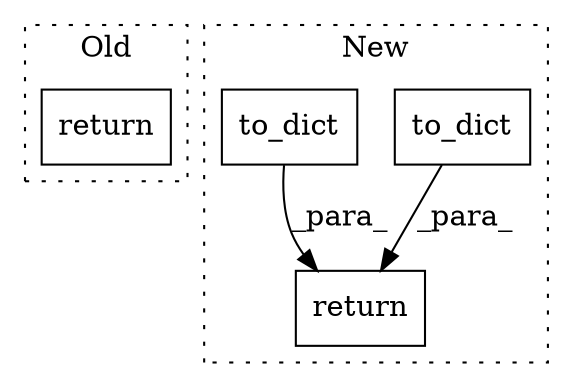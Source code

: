 digraph G {
subgraph cluster0 {
1 [label="return" a="41" s="8393" l="7" shape="box"];
label = "Old";
style="dotted";
}
subgraph cluster1 {
2 [label="to_dict" a="32" s="9590" l="9" shape="box"];
3 [label="return" a="41" s="9518" l="7" shape="box"];
4 [label="to_dict" a="32" s="9571" l="9" shape="box"];
label = "New";
style="dotted";
}
2 -> 3 [label="_para_"];
4 -> 3 [label="_para_"];
}
